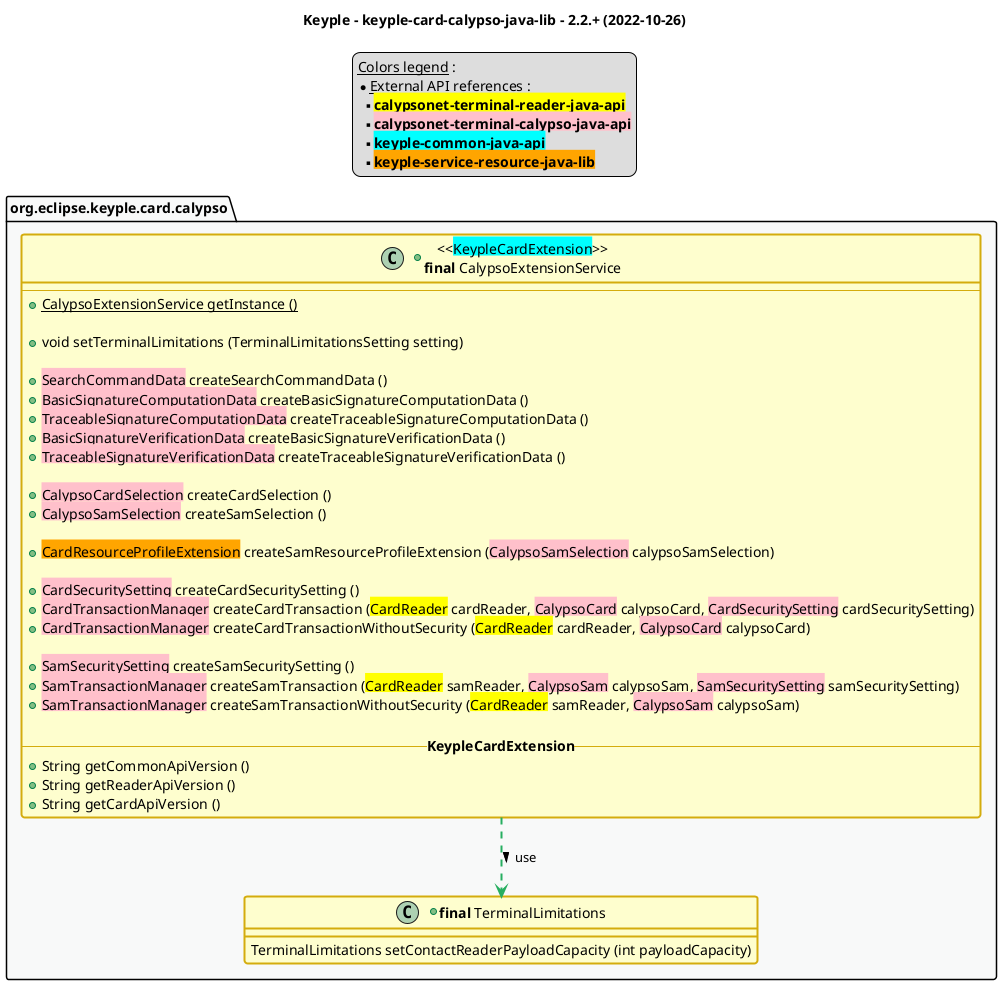 @startuml
title
    Keyple - keyple-card-calypso-java-lib - 2.2.+ (2022-10-26)
end title

' == THEME ==

'Couleurs issues de : https://htmlcolorcodes.com/fr/tableau-de-couleur/tableau-de-couleur-design-plat/
!define C_GREY1 F8F9F9
!define C_GREY2 F2F3F4
!define C_GREY3 E5E7E9
!define C_GREY4 D7DBDD
!define C_GREY5 CACFD2
!define C_GREY6 BDC3C7
!define C_LINK 3498DB
!define C_USE 27AE60

' -- Styles that don't work with new version of plantuml --
skinparam stereotypeABorderColor #A9DCDF
skinparam stereotypeIBorderColor #B4A7E5
skinparam stereotypeCBorderColor #ADD1B2
skinparam stereotypeEBorderColor #EB93DF
' -- END --

skinparam ClassBorderThickness 2
skinparam ArrowThickness 2

' Yellow
skinparam ClassBackgroundColor #FEFECE
skinparam ClassBorderColor #D4AC0D
' Red
skinparam ClassBackgroundColor<<red>> #FDEDEC
skinparam ClassBorderColor<<red>> #E74C3C
hide <<red>> stereotype
' Purple
skinparam ClassBackgroundColor<<purple>> #F4ECF7
skinparam ClassBorderColor<<purple>> #8E44AD
hide <<purple>> stereotype
' blue
skinparam ClassBackgroundColor<<blue>> #EBF5FB
skinparam ClassBorderColor<<blue>> #3498DB
hide <<blue>> stereotype
' Green
skinparam ClassBackgroundColor<<green>> #E9F7EF
skinparam ClassBorderColor<<green>> #27AE60
hide <<green>> stereotype
' Grey
skinparam ClassBackgroundColor<<grey>> #EAECEE
skinparam ClassBorderColor<<grey>> #2C3E50
hide <<grey>> stereotype

' == CONTENT ==

legend top
    __Colors legend__ :
    * __External API references__ :
    ** <back:yellow>**calypsonet-terminal-reader-java-api**</back>
    ** <back:pink>**calypsonet-terminal-calypso-java-api**</back>
    ** <back:cyan>**keyple-common-java-api**</back>
    ** <back:orange>**keyple-service-resource-java-lib**</back>
end legend

package "org.eclipse.keyple.card.calypso" as calypso {
    +class "<<<back:cyan>KeypleCardExtension</back>>>\n**final** CalypsoExtensionService" as CalypsoExtensionService {
        --
        +{static} CalypsoExtensionService getInstance ()

        +void setTerminalLimitations (TerminalLimitationsSetting setting)

        +<back:pink>SearchCommandData</back> createSearchCommandData ()
        +<back:pink>BasicSignatureComputationData</back> createBasicSignatureComputationData ()
        +<back:pink>TraceableSignatureComputationData</back> createTraceableSignatureComputationData ()
        +<back:pink>BasicSignatureVerificationData</back> createBasicSignatureVerificationData ()
        +<back:pink>TraceableSignatureVerificationData</back> createTraceableSignatureVerificationData ()

        +<back:pink>CalypsoCardSelection</back> createCardSelection ()
        +<back:pink>CalypsoSamSelection</back> createSamSelection ()
        
        +<back:orange>CardResourceProfileExtension</back> createSamResourceProfileExtension (<back:pink>CalypsoSamSelection</back> calypsoSamSelection)

        +<back:pink>CardSecuritySetting</back> createCardSecuritySetting ()
        +<back:pink>CardTransactionManager</back> createCardTransaction (<back:yellow>CardReader</back> cardReader, <back:pink>CalypsoCard</back> calypsoCard, <back:pink>CardSecuritySetting</back> cardSecuritySetting)
        +<back:pink>CardTransactionManager</back> createCardTransactionWithoutSecurity (<back:yellow>CardReader</back> cardReader, <back:pink>CalypsoCard</back> calypsoCard)

        +<back:pink>SamSecuritySetting</back> createSamSecuritySetting ()
        +<back:pink>SamTransactionManager</back> createSamTransaction (<back:yellow>CardReader</back> samReader, <back:pink>CalypsoSam</back> calypsoSam, <back:pink>SamSecuritySetting</back> samSecuritySetting)
        +<back:pink>SamTransactionManager</back> createSamTransactionWithoutSecurity (<back:yellow>CardReader</back> samReader, <back:pink>CalypsoSam</back> calypsoSam)
        '+void forceCardProductType (<back:pink>CalypsoCard.ProductType</back> productType, <back:pink>CalypsoCard</back> calypsoCard)
        '+void checkSamExtension (CalypsoSamExtension samExtension)

        -- **KeypleCardExtension** --
        +String getCommonApiVersion ()
        +String getReaderApiVersion ()
        +String getCardApiVersion ()
    }

    'package spi {
    '    +interface CalypsoSamExtension {
    '        +String getCalypsoLibVersion ()
    '    }
    '}
    +class "**final** TerminalLimitations" as TerminalLimitations {
        TerminalLimitations setContactReaderPayloadCapacity (int payloadCapacity)
    }
}

' Associations
CalypsoExtensionService ..> TerminalLimitations #C_USE : use >

'CalypsoExtensionService ..> CalypsoSamExtension #C_USE : use >

' == LAYOUT ==

' == STYLE ==

package calypso #C_GREY1 {}
'package spi #C_GREY2 {}

@enduml